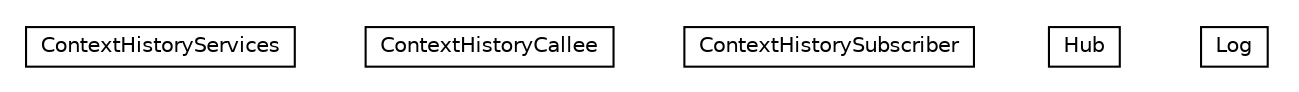#!/usr/local/bin/dot
#
# Class diagram 
# Generated by UMLGraph version R5_6-24-gf6e263 (http://www.umlgraph.org/)
#

digraph G {
	edge [fontname="Helvetica",fontsize=10,labelfontname="Helvetica",labelfontsize=10];
	node [fontname="Helvetica",fontsize=10,shape=plaintext];
	nodesep=0.25;
	ranksep=0.5;
	// org.universAAL.context.che.ContextHistoryServices
	c0 [label=<<table title="org.universAAL.context.che.ContextHistoryServices" border="0" cellborder="1" cellspacing="0" cellpadding="2" port="p" href="./ContextHistoryServices.html">
		<tr><td><table border="0" cellspacing="0" cellpadding="1">
<tr><td align="center" balign="center"> ContextHistoryServices </td></tr>
		</table></td></tr>
		</table>>, URL="./ContextHistoryServices.html", fontname="Helvetica", fontcolor="black", fontsize=10.0];
	// org.universAAL.context.che.ContextHistoryCallee
	c1 [label=<<table title="org.universAAL.context.che.ContextHistoryCallee" border="0" cellborder="1" cellspacing="0" cellpadding="2" port="p" href="./ContextHistoryCallee.html">
		<tr><td><table border="0" cellspacing="0" cellpadding="1">
<tr><td align="center" balign="center"> ContextHistoryCallee </td></tr>
		</table></td></tr>
		</table>>, URL="./ContextHistoryCallee.html", fontname="Helvetica", fontcolor="black", fontsize=10.0];
	// org.universAAL.context.che.ContextHistorySubscriber
	c2 [label=<<table title="org.universAAL.context.che.ContextHistorySubscriber" border="0" cellborder="1" cellspacing="0" cellpadding="2" port="p" href="./ContextHistorySubscriber.html">
		<tr><td><table border="0" cellspacing="0" cellpadding="1">
<tr><td align="center" balign="center"> ContextHistorySubscriber </td></tr>
		</table></td></tr>
		</table>>, URL="./ContextHistorySubscriber.html", fontname="Helvetica", fontcolor="black", fontsize=10.0];
	// org.universAAL.context.che.Hub
	c3 [label=<<table title="org.universAAL.context.che.Hub" border="0" cellborder="1" cellspacing="0" cellpadding="2" port="p" href="./Hub.html">
		<tr><td><table border="0" cellspacing="0" cellpadding="1">
<tr><td align="center" balign="center"> Hub </td></tr>
		</table></td></tr>
		</table>>, URL="./Hub.html", fontname="Helvetica", fontcolor="black", fontsize=10.0];
	// org.universAAL.context.che.Hub.Log
	c4 [label=<<table title="org.universAAL.context.che.Hub.Log" border="0" cellborder="1" cellspacing="0" cellpadding="2" port="p" href="./Hub.Log.html">
		<tr><td><table border="0" cellspacing="0" cellpadding="1">
<tr><td align="center" balign="center"> Log </td></tr>
		</table></td></tr>
		</table>>, URL="./Hub.Log.html", fontname="Helvetica", fontcolor="black", fontsize=10.0];
}

